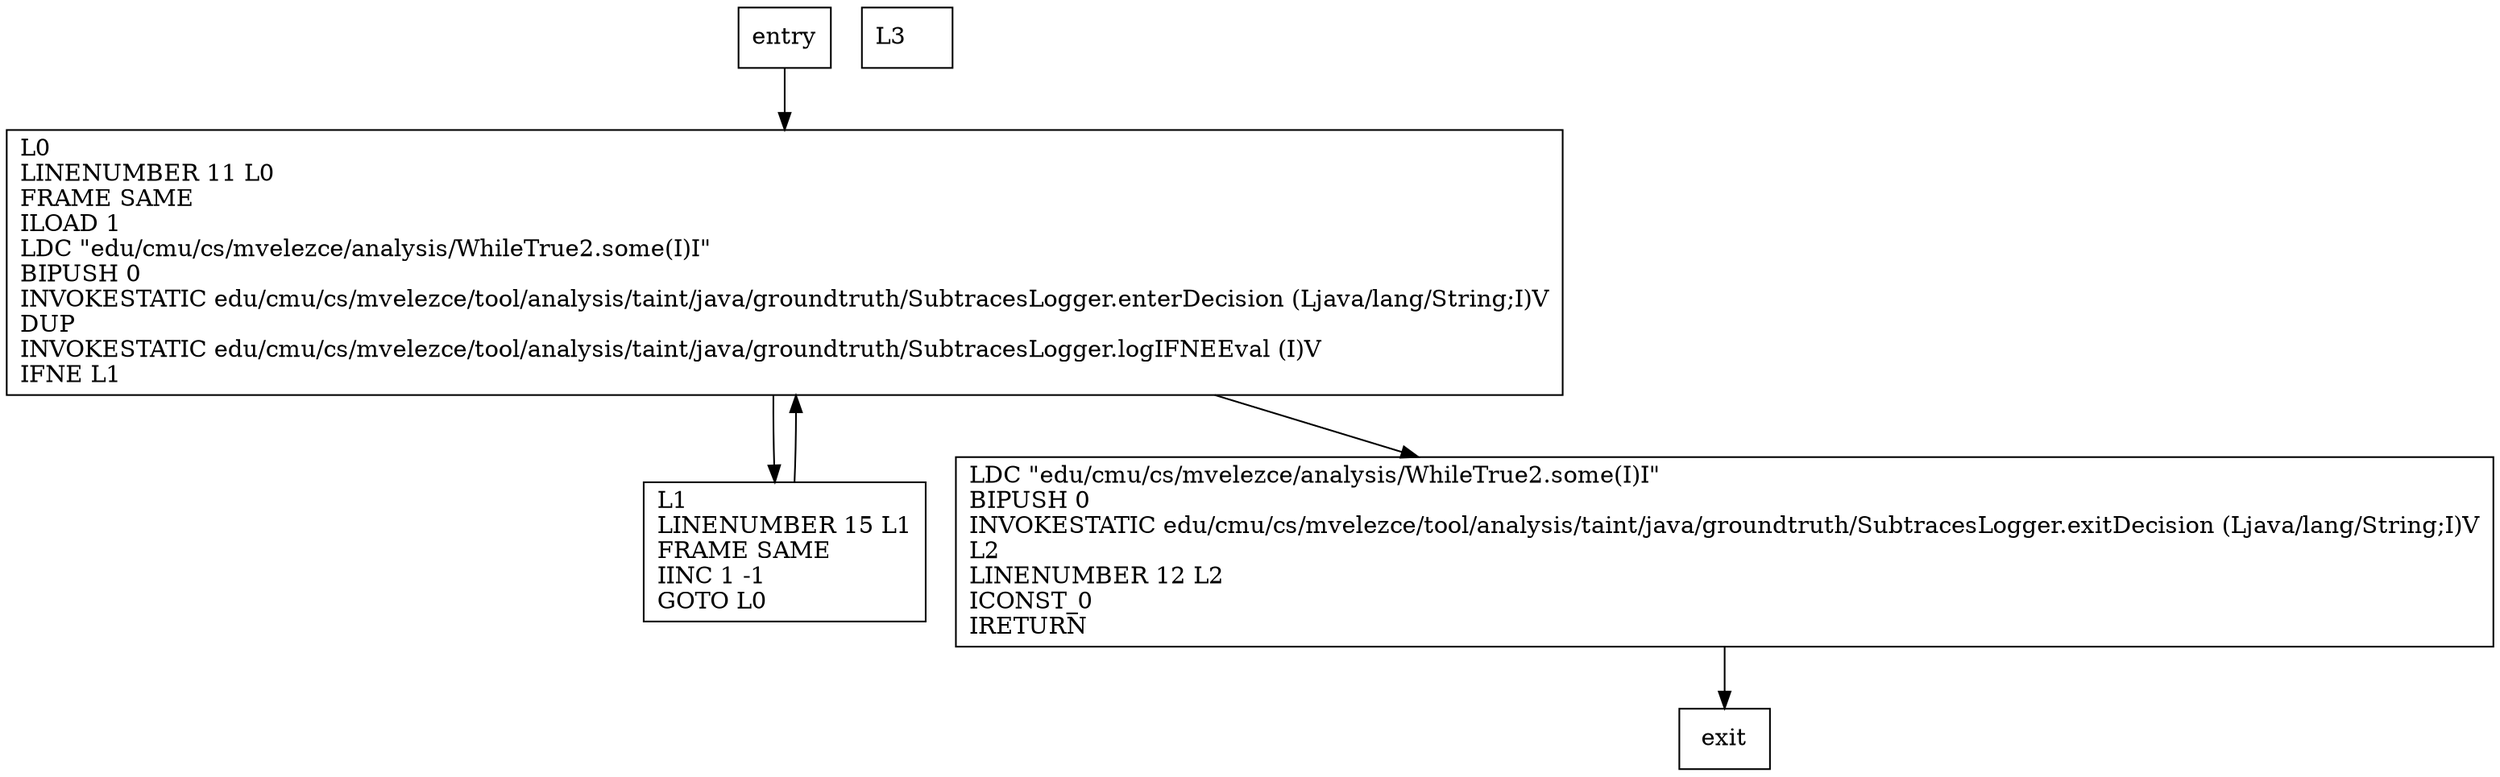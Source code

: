 digraph some {
node [shape=record];
403424356 [label="LDC \"edu/cmu/cs/mvelezce/analysis/WhileTrue2.some(I)I\"\lBIPUSH 0\lINVOKESTATIC edu/cmu/cs/mvelezce/tool/analysis/taint/java/groundtruth/SubtracesLogger.exitDecision (Ljava/lang/String;I)V\lL2\lLINENUMBER 12 L2\lICONST_0\lIRETURN\l"];
321142942 [label="L1\lLINENUMBER 15 L1\lFRAME SAME\lIINC 1 -1\lGOTO L0\l"];
745160567 [label="L3\l"];
1935637221 [label="L0\lLINENUMBER 11 L0\lFRAME SAME\lILOAD 1\lLDC \"edu/cmu/cs/mvelezce/analysis/WhileTrue2.some(I)I\"\lBIPUSH 0\lINVOKESTATIC edu/cmu/cs/mvelezce/tool/analysis/taint/java/groundtruth/SubtracesLogger.enterDecision (Ljava/lang/String;I)V\lDUP\lINVOKESTATIC edu/cmu/cs/mvelezce/tool/analysis/taint/java/groundtruth/SubtracesLogger.logIFNEEval (I)V\lIFNE L1\l"];
entry;
exit;
entry -> 1935637221;
403424356 -> exit;
321142942 -> 1935637221;
1935637221 -> 403424356;
1935637221 -> 321142942;
}
